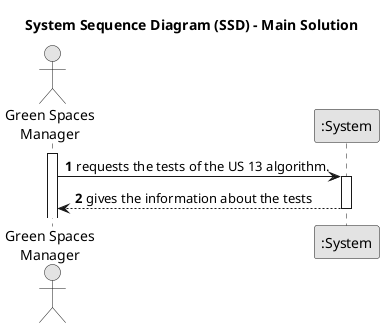 @startuml
skinparam monochrome true
skinparam packageStyle rectangle
skinparam shadowing false

title System Sequence Diagram (SSD) - Main Solution

autonumber

actor "Green Spaces\nManager" as Manager
participant ":System" as System

activate Manager

    Manager -> System : requests the tests of the US 13 algorithm.
    activate System

        System --> Manager :gives the information about the tests
    deactivate System

@enduml